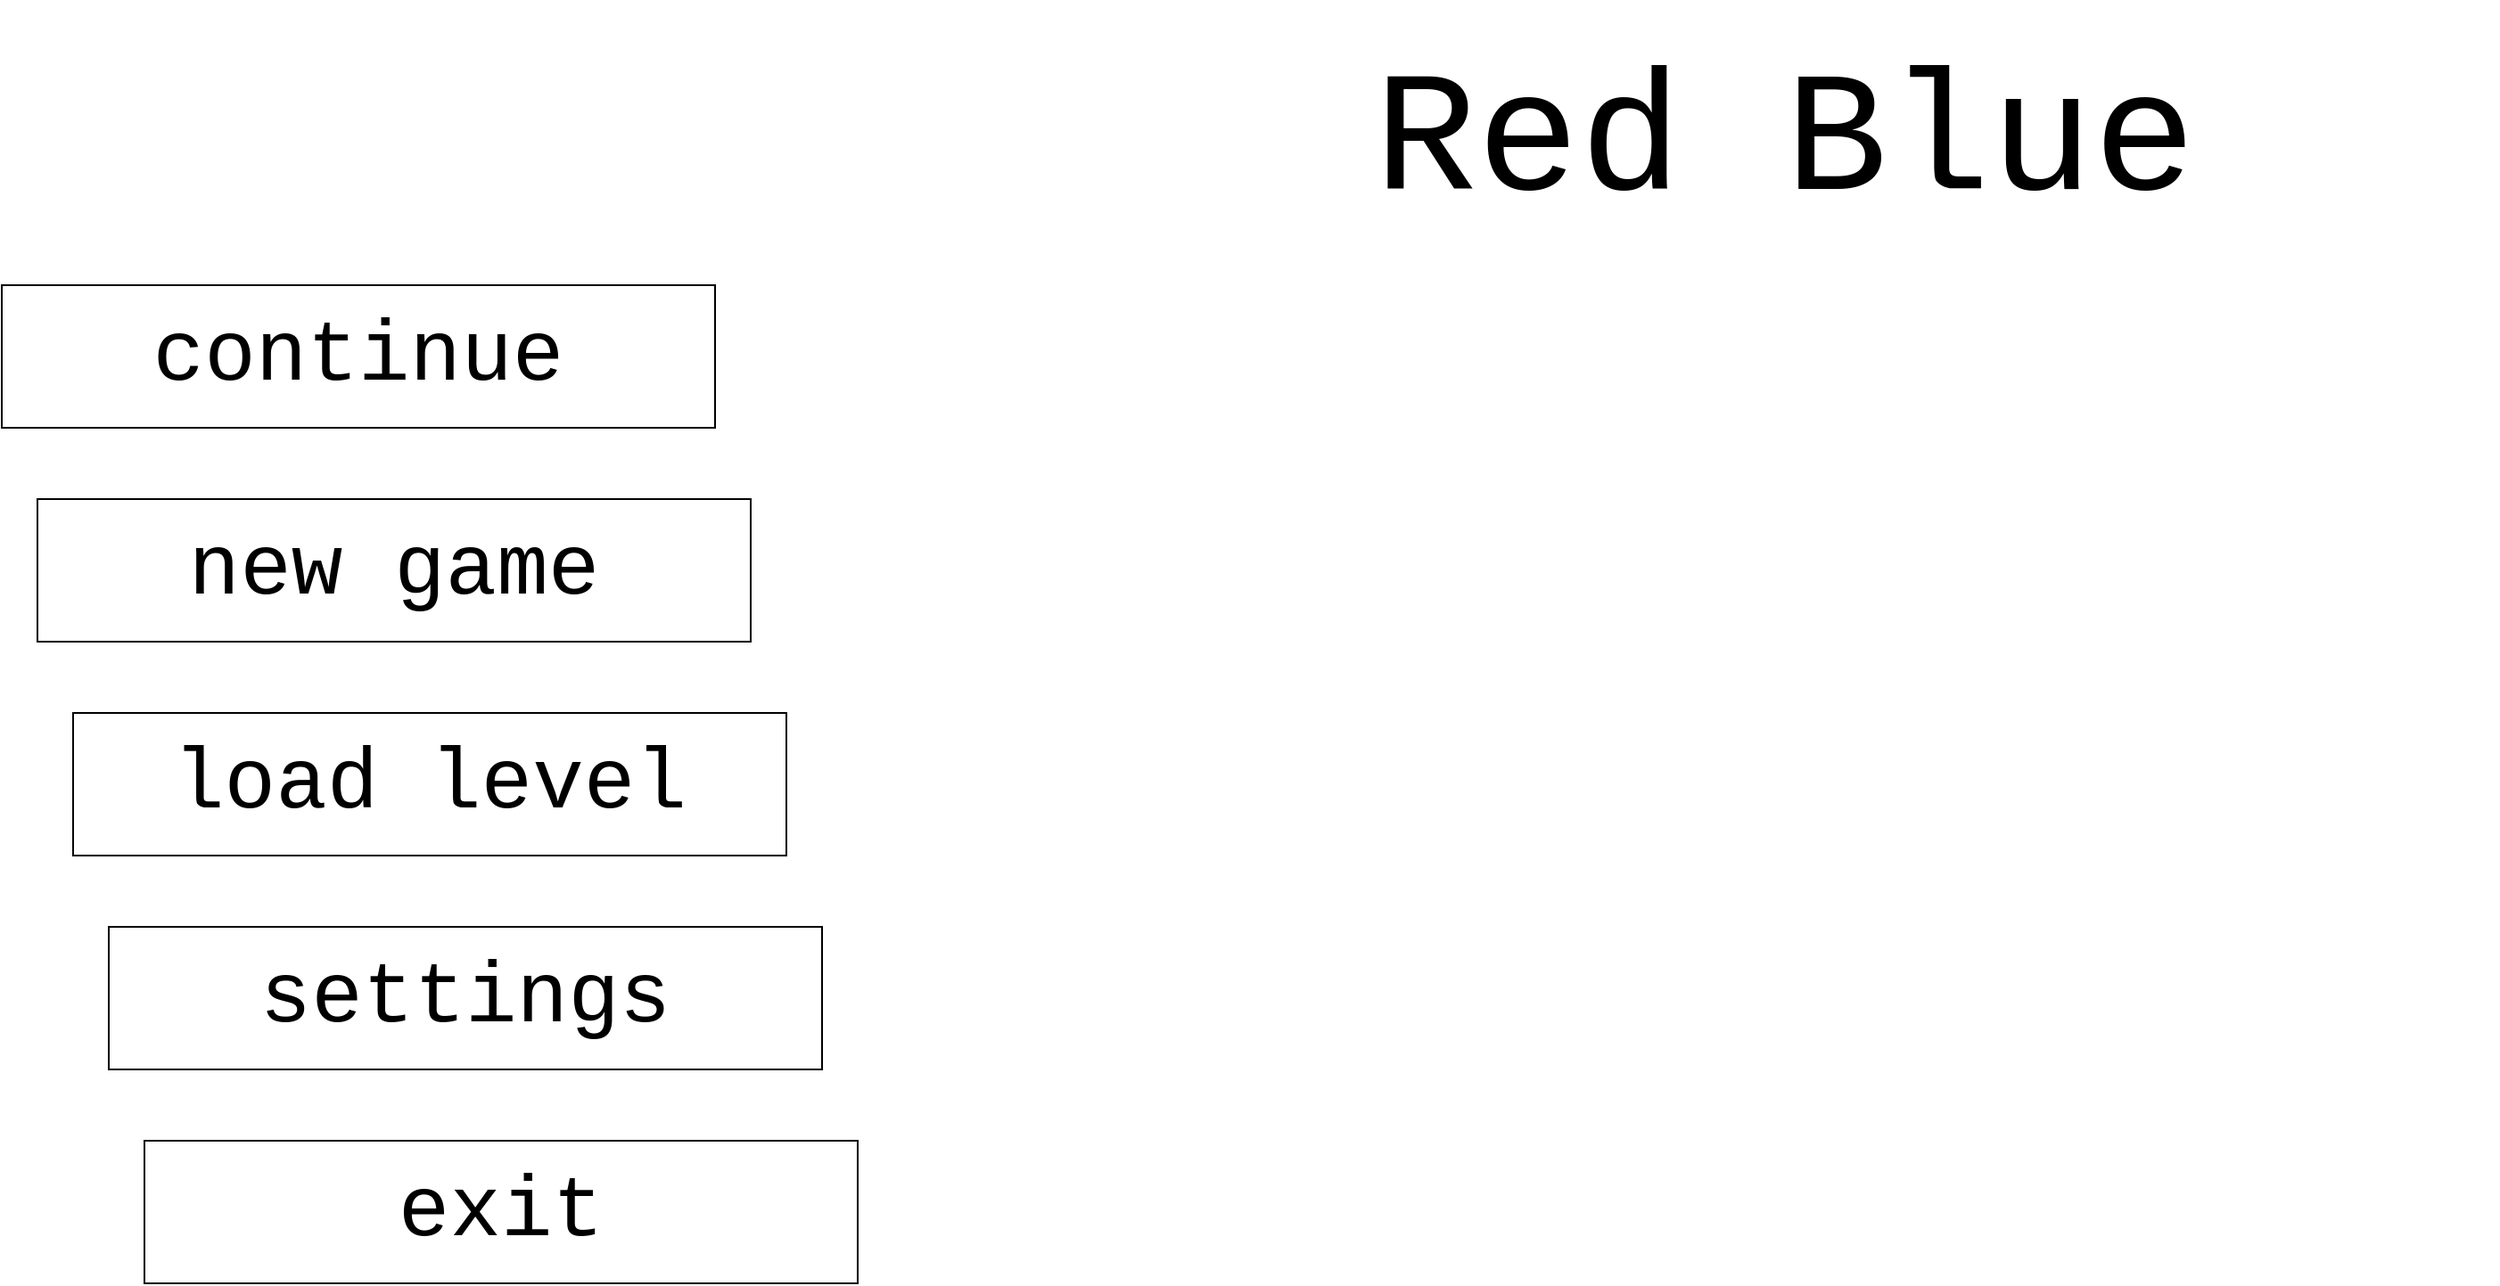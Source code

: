 <mxfile version="20.8.21" type="device" pages="4"><diagram name="home_menu" id="6_NZhwkXRFhrD4bKSJle"><mxGraphModel dx="1687" dy="936" grid="1" gridSize="10" guides="1" tooltips="1" connect="1" arrows="1" fold="1" page="1" pageScale="1" pageWidth="1600" pageHeight="900" math="0" shadow="0"><root><mxCell id="0"/><mxCell id="1" parent="0"/><mxCell id="FSHBFVDlEvX6wWm1Quct-1" value="Red Blue" style="text;html=1;strokeColor=none;fillColor=none;align=center;verticalAlign=middle;whiteSpace=wrap;rounded=0;fontSize=96;fontFamily=Courier New;" vertex="1" parent="1"><mxGeometry x="720" y="80" width="800" height="160" as="geometry"/></mxCell><mxCell id="FSHBFVDlEvX6wWm1Quct-2" value="continue" style="rounded=0;whiteSpace=wrap;html=1;fontSize=48;fontFamily=Courier New;" vertex="1" parent="1"><mxGeometry x="120" y="240" width="400" height="80" as="geometry"/></mxCell><mxCell id="FSHBFVDlEvX6wWm1Quct-4" value="new game" style="rounded=0;whiteSpace=wrap;html=1;fontSize=48;fontFamily=Courier New;" vertex="1" parent="1"><mxGeometry x="140" y="360" width="400" height="80" as="geometry"/></mxCell><mxCell id="FSHBFVDlEvX6wWm1Quct-5" value="load level" style="rounded=0;whiteSpace=wrap;html=1;fontSize=48;fontFamily=Courier New;" vertex="1" parent="1"><mxGeometry x="160" y="480" width="400" height="80" as="geometry"/></mxCell><mxCell id="FSHBFVDlEvX6wWm1Quct-6" value="settings" style="rounded=0;whiteSpace=wrap;html=1;fontSize=48;fontFamily=Courier New;" vertex="1" parent="1"><mxGeometry x="180" y="600" width="400" height="80" as="geometry"/></mxCell><mxCell id="FSHBFVDlEvX6wWm1Quct-7" value="exit" style="rounded=0;whiteSpace=wrap;html=1;fontSize=48;fontFamily=Courier New;" vertex="1" parent="1"><mxGeometry x="200" y="720" width="400" height="80" as="geometry"/></mxCell></root></mxGraphModel></diagram><diagram id="7rIkI6i138WCMDA2C8uD" name="level_select"><mxGraphModel dx="1687" dy="936" grid="1" gridSize="10" guides="1" tooltips="1" connect="1" arrows="1" fold="1" page="1" pageScale="1" pageWidth="1600" pageHeight="900" math="0" shadow="0"><root><mxCell id="0"/><mxCell id="1" parent="0"/><mxCell id="L_fDhWl9nZFJHppR9Khq-1" value="level select" style="text;html=1;strokeColor=none;fillColor=none;align=center;verticalAlign=middle;whiteSpace=wrap;rounded=0;fontSize=96;fontFamily=Courier New;" vertex="1" parent="1"><mxGeometry x="80" y="80" width="800" height="160" as="geometry"/></mxCell><mxCell id="L_fDhWl9nZFJHppR9Khq-2" value="level X" style="rounded=0;whiteSpace=wrap;html=1;fontSize=48;fontFamily=Courier New;" vertex="1" parent="1"><mxGeometry x="1080" y="240" width="400" height="80" as="geometry"/></mxCell><mxCell id="mgHkwadwkpQdwntkP3O0-1" value="" style="shape=flexArrow;endArrow=classic;startArrow=classic;html=1;rounded=0;fontFamily=Courier New;fontSize=96;" edge="1" parent="1"><mxGeometry width="100" height="100" relative="1" as="geometry"><mxPoint x="1540" y="720" as="sourcePoint"/><mxPoint x="1540" y="240" as="targetPoint"/></mxGeometry></mxCell><mxCell id="mgHkwadwkpQdwntkP3O0-2" value="level X" style="rounded=0;whiteSpace=wrap;html=1;fontSize=48;fontFamily=Courier New;" vertex="1" parent="1"><mxGeometry x="1080" y="340" width="400" height="80" as="geometry"/></mxCell><mxCell id="mgHkwadwkpQdwntkP3O0-3" value="level X" style="rounded=0;whiteSpace=wrap;html=1;fontSize=48;fontFamily=Courier New;" vertex="1" parent="1"><mxGeometry x="1080" y="440" width="400" height="80" as="geometry"/></mxCell><mxCell id="mgHkwadwkpQdwntkP3O0-4" value="level X" style="rounded=0;whiteSpace=wrap;html=1;fontSize=48;fontFamily=Courier New;" vertex="1" parent="1"><mxGeometry x="1080" y="540" width="400" height="80" as="geometry"/></mxCell><mxCell id="mgHkwadwkpQdwntkP3O0-5" value="level X" style="rounded=0;whiteSpace=wrap;html=1;fontSize=48;fontFamily=Courier New;" vertex="1" parent="1"><mxGeometry x="1080" y="640" width="400" height="80" as="geometry"/></mxCell><mxCell id="mgHkwadwkpQdwntkP3O0-6" value="" style="rounded=0;whiteSpace=wrap;html=1;fillStyle=auto;fontFamily=Courier New;fontSize=96;fillColor=#FFFFFF;gradientColor=none;gradientDirection=east;" vertex="1" parent="1"><mxGeometry x="120" y="320" width="840" height="400" as="geometry"/></mxCell><mxCell id="mgHkwadwkpQdwntkP3O0-7" value="level X" style="rounded=0;whiteSpace=wrap;html=1;fontSize=48;fontFamily=Courier New;" vertex="1" parent="1"><mxGeometry x="1080" y="140" width="400" height="80" as="geometry"/></mxCell><mxCell id="mgHkwadwkpQdwntkP3O0-8" value="level X" style="rounded=0;whiteSpace=wrap;html=1;fontSize=48;fontFamily=Courier New;" vertex="1" parent="1"><mxGeometry x="1080" y="740" width="400" height="80" as="geometry"/></mxCell><mxCell id="mgHkwadwkpQdwntkP3O0-9" value="level preview" style="text;html=1;strokeColor=none;fillColor=none;align=center;verticalAlign=middle;whiteSpace=wrap;rounded=0;fontSize=24;fontFamily=Courier New;" vertex="1" parent="1"><mxGeometry x="120" y="690" width="220" height="30" as="geometry"/></mxCell></root></mxGraphModel></diagram><diagram id="-4K-X8o7J569q-j3K0q3" name="settings"><mxGraphModel dx="1687" dy="936" grid="1" gridSize="10" guides="1" tooltips="1" connect="1" arrows="1" fold="1" page="1" pageScale="1" pageWidth="1600" pageHeight="900" math="0" shadow="0"><root><mxCell id="0"/><mxCell id="1" parent="0"/><mxCell id="stUXyk80_neWhs7ERufg-1" value="settings" style="text;html=1;strokeColor=none;fillColor=none;align=center;verticalAlign=middle;whiteSpace=wrap;rounded=0;fontSize=64;fontFamily=Courier New;" vertex="1" parent="1"><mxGeometry x="480" y="80" width="720" height="120" as="geometry"/></mxCell><mxCell id="QXCJ8eOwuUOJVrBwy9Kw-2" value="open device manager" style="rounded=0;whiteSpace=wrap;html=1;fontSize=48;fontFamily=Courier New;" vertex="1" parent="1"><mxGeometry x="480" y="420" width="720" height="80" as="geometry"/></mxCell><mxCell id="QXCJ8eOwuUOJVrBwy9Kw-6" value="back" style="rounded=0;whiteSpace=wrap;html=1;fontSize=48;fontFamily=Courier New;" vertex="1" parent="1"><mxGeometry x="480" y="720" width="600" height="80" as="geometry"/></mxCell><mxCell id="QXCJ8eOwuUOJVrBwy9Kw-7" value="restart level" style="rounded=0;whiteSpace=wrap;html=1;fontSize=48;fontFamily=Courier New;" vertex="1" parent="1"><mxGeometry x="480" y="220" width="720" height="80" as="geometry"/></mxCell><mxCell id="QXCJ8eOwuUOJVrBwy9Kw-8" value="key bindings" style="rounded=0;whiteSpace=wrap;html=1;fontSize=48;fontFamily=Courier New;" vertex="1" parent="1"><mxGeometry x="480" y="520" width="720" height="80" as="geometry"/></mxCell><mxCell id="QXCJ8eOwuUOJVrBwy9Kw-9" value="quit" style="rounded=0;whiteSpace=wrap;html=1;fontSize=48;fontFamily=Courier New;" vertex="1" parent="1"><mxGeometry x="480" y="620" width="720" height="80" as="geometry"/></mxCell><mxCell id="QXCJ8eOwuUOJVrBwy9Kw-10" value="toggle 1 player mode" style="rounded=0;whiteSpace=wrap;html=1;fontSize=48;fontFamily=Courier New;" vertex="1" parent="1"><mxGeometry x="480" y="320" width="720" height="80" as="geometry"/></mxCell></root></mxGraphModel></diagram><diagram id="oA2SxiYZzdR951Xbn8xI" name="game_window"><mxGraphModel dx="1687" dy="936" grid="1" gridSize="10" guides="1" tooltips="1" connect="1" arrows="1" fold="1" page="1" pageScale="1" pageWidth="1600" pageHeight="900" math="0" shadow="0"><root><mxCell id="0"/><mxCell id="1" parent="0"/><mxCell id="RJA0zlapKC6IYkY41zhU-236" value="" style="rounded=0;whiteSpace=wrap;html=1;fillStyle=auto;fontFamily=Courier New;fontSize=48;fillColor=default;gradientColor=#0011FF;gradientDirection=east;strokeColor=none;" vertex="1" parent="1"><mxGeometry x="960" y="800" width="560" height="80" as="geometry"/></mxCell><mxCell id="RJA0zlapKC6IYkY41zhU-235" value="" style="rounded=0;whiteSpace=wrap;html=1;fillStyle=auto;fontFamily=Courier New;fontSize=48;fillColor=#FFFFFF;gradientColor=#FF0505;gradientDirection=west;strokeColor=none;" vertex="1" parent="1"><mxGeometry x="80" y="800" width="560" height="80" as="geometry"/></mxCell><mxCell id="RJA0zlapKC6IYkY41zhU-1" value="" style="rounded=0;whiteSpace=wrap;html=1;fontFamily=Courier New;fontSize=48;fillStyle=auto;fillColor=#999999;" vertex="1" parent="1"><mxGeometry x="720" y="400" width="80" height="80" as="geometry"/></mxCell><mxCell id="RJA0zlapKC6IYkY41zhU-4" value="" style="rounded=0;whiteSpace=wrap;html=1;fontFamily=Courier New;fontSize=48;fillStyle=auto;fillColor=#999999;" vertex="1" parent="1"><mxGeometry x="640" y="400" width="80" height="80" as="geometry"/></mxCell><mxCell id="RJA0zlapKC6IYkY41zhU-9" value="" style="rounded=0;whiteSpace=wrap;html=1;fontFamily=Courier New;fontSize=48;fillStyle=auto;fillColor=#999999;" vertex="1" parent="1"><mxGeometry x="240" y="400" width="80" height="80" as="geometry"/></mxCell><mxCell id="RJA0zlapKC6IYkY41zhU-11" value="" style="rounded=0;whiteSpace=wrap;html=1;fontFamily=Courier New;fontSize=48;fillStyle=auto;fillColor=#999999;" vertex="1" parent="1"><mxGeometry x="400" y="400" width="80" height="80" as="geometry"/></mxCell><mxCell id="RJA0zlapKC6IYkY41zhU-12" value="" style="rounded=0;whiteSpace=wrap;html=1;fontFamily=Courier New;fontSize=48;fillStyle=auto;fillColor=#999999;" vertex="1" parent="1"><mxGeometry x="320" y="400" width="80" height="80" as="geometry"/></mxCell><mxCell id="RJA0zlapKC6IYkY41zhU-13" value="" style="rounded=0;whiteSpace=wrap;html=1;fontFamily=Courier New;fontSize=48;fillStyle=auto;fillColor=#999999;" vertex="1" parent="1"><mxGeometry x="560" y="400" width="80" height="80" as="geometry"/></mxCell><mxCell id="RJA0zlapKC6IYkY41zhU-14" value="" style="rounded=0;whiteSpace=wrap;html=1;fontFamily=Courier New;fontSize=48;fillStyle=auto;fillColor=#999999;" vertex="1" parent="1"><mxGeometry x="480" y="400" width="80" height="80" as="geometry"/></mxCell><mxCell id="RJA0zlapKC6IYkY41zhU-95" value="" style="rounded=0;whiteSpace=wrap;html=1;fontFamily=Courier New;fontSize=48;fillStyle=auto;fillColor=#999999;" vertex="1" parent="1"><mxGeometry x="1200" y="400" width="80" height="80" as="geometry"/></mxCell><mxCell id="RJA0zlapKC6IYkY41zhU-96" value="" style="rounded=0;whiteSpace=wrap;html=1;fontFamily=Courier New;fontSize=48;fillStyle=auto;fillColor=#999999;" vertex="1" parent="1"><mxGeometry x="800" y="400" width="80" height="80" as="geometry"/></mxCell><mxCell id="RJA0zlapKC6IYkY41zhU-97" value="" style="rounded=0;whiteSpace=wrap;html=1;fontFamily=Courier New;fontSize=48;fillStyle=auto;fillColor=#999999;" vertex="1" parent="1"><mxGeometry x="960" y="400" width="80" height="80" as="geometry"/></mxCell><mxCell id="RJA0zlapKC6IYkY41zhU-98" value="" style="rounded=0;whiteSpace=wrap;html=1;fontFamily=Courier New;fontSize=48;fillStyle=auto;fillColor=#FFFFFF;" vertex="1" parent="1"><mxGeometry x="880" y="400" width="80" height="80" as="geometry"/></mxCell><mxCell id="RJA0zlapKC6IYkY41zhU-99" value="" style="rounded=0;whiteSpace=wrap;html=1;fontFamily=Courier New;fontSize=48;fillStyle=auto;fillColor=#999999;" vertex="1" parent="1"><mxGeometry x="1120" y="400" width="80" height="80" as="geometry"/></mxCell><mxCell id="RJA0zlapKC6IYkY41zhU-100" value="" style="rounded=0;whiteSpace=wrap;html=1;fontFamily=Courier New;fontSize=48;fillStyle=auto;fillColor=#999999;" vertex="1" parent="1"><mxGeometry x="1040" y="400" width="80" height="80" as="geometry"/></mxCell><mxCell id="RJA0zlapKC6IYkY41zhU-101" value="" style="rounded=0;whiteSpace=wrap;html=1;fontFamily=Courier New;fontSize=48;fillStyle=auto;fillColor=#FFFFFF;" vertex="1" parent="1"><mxGeometry x="720" y="320" width="80" height="80" as="geometry"/></mxCell><mxCell id="RJA0zlapKC6IYkY41zhU-102" value="" style="rounded=0;whiteSpace=wrap;html=1;fontFamily=Courier New;fontSize=48;fillStyle=auto;fillColor=#FFFFFF;" vertex="1" parent="1"><mxGeometry x="640" y="320" width="80" height="80" as="geometry"/></mxCell><mxCell id="RJA0zlapKC6IYkY41zhU-103" value="" style="rounded=0;whiteSpace=wrap;html=1;fontFamily=Courier New;fontSize=48;fillStyle=auto;fillColor=#999999;" vertex="1" parent="1"><mxGeometry x="240" y="320" width="80" height="80" as="geometry"/></mxCell><mxCell id="RJA0zlapKC6IYkY41zhU-104" value="" style="rounded=0;whiteSpace=wrap;html=1;fontFamily=Courier New;fontSize=48;fillStyle=auto;fillColor=#FFFFFF;" vertex="1" parent="1"><mxGeometry x="400" y="320" width="80" height="80" as="geometry"/></mxCell><mxCell id="RJA0zlapKC6IYkY41zhU-105" value="" style="rounded=0;whiteSpace=wrap;html=1;fontFamily=Courier New;fontSize=48;fillStyle=auto;fillColor=#FF0505;" vertex="1" parent="1"><mxGeometry x="320" y="320" width="80" height="80" as="geometry"/></mxCell><mxCell id="RJA0zlapKC6IYkY41zhU-106" value="" style="rounded=0;whiteSpace=wrap;html=1;fontFamily=Courier New;fontSize=48;fillStyle=auto;fillColor=#FFFFFF;" vertex="1" parent="1"><mxGeometry x="560" y="320" width="80" height="80" as="geometry"/></mxCell><mxCell id="RJA0zlapKC6IYkY41zhU-107" value="" style="rounded=0;whiteSpace=wrap;html=1;fontFamily=Courier New;fontSize=48;fillStyle=auto;fillColor=#FFFFFF;" vertex="1" parent="1"><mxGeometry x="480" y="320" width="80" height="80" as="geometry"/></mxCell><mxCell id="RJA0zlapKC6IYkY41zhU-108" value="" style="rounded=0;whiteSpace=wrap;html=1;fontFamily=Courier New;fontSize=48;fillStyle=auto;fillColor=#999999;" vertex="1" parent="1"><mxGeometry x="1200" y="320" width="80" height="80" as="geometry"/></mxCell><mxCell id="RJA0zlapKC6IYkY41zhU-109" value="" style="rounded=0;whiteSpace=wrap;html=1;fontFamily=Courier New;fontSize=48;fillStyle=auto;fillColor=#FFFFFF;" vertex="1" parent="1"><mxGeometry x="800" y="320" width="80" height="80" as="geometry"/></mxCell><mxCell id="RJA0zlapKC6IYkY41zhU-110" value="" style="rounded=0;whiteSpace=wrap;html=1;fontFamily=Courier New;fontSize=48;fillStyle=auto;fillColor=#FFFFFF;" vertex="1" parent="1"><mxGeometry x="960" y="320" width="80" height="80" as="geometry"/></mxCell><mxCell id="RJA0zlapKC6IYkY41zhU-111" value="" style="rounded=0;whiteSpace=wrap;html=1;fontFamily=Courier New;fontSize=48;fillStyle=auto;fillColor=#B58B65;" vertex="1" parent="1"><mxGeometry x="880" y="320" width="80" height="80" as="geometry"/></mxCell><mxCell id="RJA0zlapKC6IYkY41zhU-112" value="" style="rounded=0;whiteSpace=wrap;html=1;fontFamily=Courier New;fontSize=48;fillStyle=auto;fillColor=#999999;" vertex="1" parent="1"><mxGeometry x="1120" y="320" width="80" height="80" as="geometry"/></mxCell><mxCell id="RJA0zlapKC6IYkY41zhU-113" value="" style="rounded=0;whiteSpace=wrap;html=1;fontFamily=Courier New;fontSize=48;fillStyle=auto;fillColor=#999999;" vertex="1" parent="1"><mxGeometry x="1040" y="320" width="80" height="80" as="geometry"/></mxCell><mxCell id="RJA0zlapKC6IYkY41zhU-114" value="" style="rounded=0;whiteSpace=wrap;html=1;fontFamily=Courier New;fontSize=48;fillStyle=auto;fillColor=#999999;" vertex="1" parent="1"><mxGeometry x="720" y="240" width="80" height="80" as="geometry"/></mxCell><mxCell id="RJA0zlapKC6IYkY41zhU-115" value="" style="rounded=0;whiteSpace=wrap;html=1;fontFamily=Courier New;fontSize=48;fillStyle=auto;fillColor=#999999;" vertex="1" parent="1"><mxGeometry x="640" y="240" width="80" height="80" as="geometry"/></mxCell><mxCell id="RJA0zlapKC6IYkY41zhU-116" value="" style="rounded=0;whiteSpace=wrap;html=1;fontFamily=Courier New;fontSize=48;fillStyle=auto;fillColor=#999999;" vertex="1" parent="1"><mxGeometry x="240" y="240" width="80" height="80" as="geometry"/></mxCell><mxCell id="RJA0zlapKC6IYkY41zhU-117" value="" style="rounded=0;whiteSpace=wrap;html=1;fontFamily=Courier New;fontSize=48;fillStyle=auto;fillColor=#999999;" vertex="1" parent="1"><mxGeometry x="400" y="240" width="80" height="80" as="geometry"/></mxCell><mxCell id="RJA0zlapKC6IYkY41zhU-118" value="" style="rounded=0;whiteSpace=wrap;html=1;fontFamily=Courier New;fontSize=48;fillStyle=auto;fillColor=#999999;" vertex="1" parent="1"><mxGeometry x="320" y="240" width="80" height="80" as="geometry"/></mxCell><mxCell id="RJA0zlapKC6IYkY41zhU-119" value="" style="rounded=0;whiteSpace=wrap;html=1;fontFamily=Courier New;fontSize=48;fillStyle=auto;fillColor=#999999;" vertex="1" parent="1"><mxGeometry x="560" y="240" width="80" height="80" as="geometry"/></mxCell><mxCell id="RJA0zlapKC6IYkY41zhU-120" value="" style="rounded=0;whiteSpace=wrap;html=1;fontFamily=Courier New;fontSize=48;fillStyle=auto;fillColor=#999999;" vertex="1" parent="1"><mxGeometry x="480" y="240" width="80" height="80" as="geometry"/></mxCell><mxCell id="RJA0zlapKC6IYkY41zhU-121" value="" style="rounded=0;whiteSpace=wrap;html=1;fontFamily=Courier New;fontSize=48;fillStyle=auto;fillColor=#999999;" vertex="1" parent="1"><mxGeometry x="1200" y="240" width="80" height="80" as="geometry"/></mxCell><mxCell id="RJA0zlapKC6IYkY41zhU-122" value="" style="rounded=0;whiteSpace=wrap;html=1;fontFamily=Courier New;fontSize=48;fillStyle=auto;fillColor=#999999;" vertex="1" parent="1"><mxGeometry x="800" y="240" width="80" height="80" as="geometry"/></mxCell><mxCell id="RJA0zlapKC6IYkY41zhU-123" value="" style="rounded=0;whiteSpace=wrap;html=1;fontFamily=Courier New;fontSize=48;fillStyle=auto;fillColor=#999999;" vertex="1" parent="1"><mxGeometry x="960" y="240" width="80" height="80" as="geometry"/></mxCell><mxCell id="RJA0zlapKC6IYkY41zhU-124" value="" style="rounded=0;whiteSpace=wrap;html=1;fontFamily=Courier New;fontSize=48;fillStyle=auto;fillColor=#999999;" vertex="1" parent="1"><mxGeometry x="880" y="240" width="80" height="80" as="geometry"/></mxCell><mxCell id="RJA0zlapKC6IYkY41zhU-125" value="" style="rounded=0;whiteSpace=wrap;html=1;fontFamily=Courier New;fontSize=48;fillStyle=auto;fillColor=#999999;" vertex="1" parent="1"><mxGeometry x="1120" y="240" width="80" height="80" as="geometry"/></mxCell><mxCell id="RJA0zlapKC6IYkY41zhU-126" value="" style="rounded=0;whiteSpace=wrap;html=1;fontFamily=Courier New;fontSize=48;fillStyle=auto;fillColor=#999999;" vertex="1" parent="1"><mxGeometry x="1040" y="240" width="80" height="80" as="geometry"/></mxCell><mxCell id="RJA0zlapKC6IYkY41zhU-127" value="" style="rounded=0;whiteSpace=wrap;html=1;fontFamily=Courier New;fontSize=48;fillStyle=auto;fillColor=#999999;" vertex="1" parent="1"><mxGeometry x="720" y="160" width="80" height="80" as="geometry"/></mxCell><mxCell id="RJA0zlapKC6IYkY41zhU-128" value="" style="rounded=0;whiteSpace=wrap;html=1;fontFamily=Courier New;fontSize=48;fillStyle=auto;fillColor=#999999;" vertex="1" parent="1"><mxGeometry x="640" y="160" width="80" height="80" as="geometry"/></mxCell><mxCell id="RJA0zlapKC6IYkY41zhU-129" value="" style="rounded=0;whiteSpace=wrap;html=1;fontFamily=Courier New;fontSize=48;fillStyle=auto;fillColor=#999999;" vertex="1" parent="1"><mxGeometry x="240" y="160" width="80" height="80" as="geometry"/></mxCell><mxCell id="RJA0zlapKC6IYkY41zhU-130" value="" style="rounded=0;whiteSpace=wrap;html=1;fontFamily=Courier New;fontSize=48;fillStyle=auto;fillColor=#999999;" vertex="1" parent="1"><mxGeometry x="400" y="160" width="80" height="80" as="geometry"/></mxCell><mxCell id="RJA0zlapKC6IYkY41zhU-131" value="" style="rounded=0;whiteSpace=wrap;html=1;fontFamily=Courier New;fontSize=48;fillStyle=auto;fillColor=#999999;" vertex="1" parent="1"><mxGeometry x="320" y="160" width="80" height="80" as="geometry"/></mxCell><mxCell id="RJA0zlapKC6IYkY41zhU-132" value="" style="rounded=0;whiteSpace=wrap;html=1;fontFamily=Courier New;fontSize=48;fillStyle=auto;fillColor=#999999;" vertex="1" parent="1"><mxGeometry x="560" y="160" width="80" height="80" as="geometry"/></mxCell><mxCell id="RJA0zlapKC6IYkY41zhU-133" value="" style="rounded=0;whiteSpace=wrap;html=1;fontFamily=Courier New;fontSize=48;fillStyle=auto;fillColor=#999999;" vertex="1" parent="1"><mxGeometry x="480" y="160" width="80" height="80" as="geometry"/></mxCell><mxCell id="RJA0zlapKC6IYkY41zhU-134" value="" style="rounded=0;whiteSpace=wrap;html=1;fontFamily=Courier New;fontSize=48;fillStyle=auto;fillColor=#999999;" vertex="1" parent="1"><mxGeometry x="1200" y="160" width="80" height="80" as="geometry"/></mxCell><mxCell id="RJA0zlapKC6IYkY41zhU-135" value="" style="rounded=0;whiteSpace=wrap;html=1;fontFamily=Courier New;fontSize=48;fillStyle=auto;fillColor=#999999;" vertex="1" parent="1"><mxGeometry x="800" y="160" width="80" height="80" as="geometry"/></mxCell><mxCell id="RJA0zlapKC6IYkY41zhU-136" value="" style="rounded=0;whiteSpace=wrap;html=1;fontFamily=Courier New;fontSize=48;fillStyle=auto;fillColor=#999999;" vertex="1" parent="1"><mxGeometry x="960" y="160" width="80" height="80" as="geometry"/></mxCell><mxCell id="RJA0zlapKC6IYkY41zhU-137" value="" style="rounded=0;whiteSpace=wrap;html=1;fontFamily=Courier New;fontSize=48;fillStyle=auto;fillColor=#999999;" vertex="1" parent="1"><mxGeometry x="880" y="160" width="80" height="80" as="geometry"/></mxCell><mxCell id="RJA0zlapKC6IYkY41zhU-138" value="" style="rounded=0;whiteSpace=wrap;html=1;fontFamily=Courier New;fontSize=48;fillStyle=auto;fillColor=#999999;" vertex="1" parent="1"><mxGeometry x="1120" y="160" width="80" height="80" as="geometry"/></mxCell><mxCell id="RJA0zlapKC6IYkY41zhU-139" value="" style="rounded=0;whiteSpace=wrap;html=1;fontFamily=Courier New;fontSize=48;fillStyle=auto;fillColor=#999999;" vertex="1" parent="1"><mxGeometry x="1040" y="160" width="80" height="80" as="geometry"/></mxCell><mxCell id="RJA0zlapKC6IYkY41zhU-140" value="" style="rounded=0;whiteSpace=wrap;html=1;fontFamily=Courier New;fontSize=48;fillStyle=auto;fillColor=#FFFFFF;" vertex="1" parent="1"><mxGeometry x="720" y="640" width="80" height="80" as="geometry"/></mxCell><mxCell id="RJA0zlapKC6IYkY41zhU-141" value="" style="rounded=0;whiteSpace=wrap;html=1;fontFamily=Courier New;fontSize=48;fillStyle=auto;fillColor=#FFFFFF;" vertex="1" parent="1"><mxGeometry x="640" y="640" width="80" height="80" as="geometry"/></mxCell><mxCell id="RJA0zlapKC6IYkY41zhU-142" value="" style="rounded=0;whiteSpace=wrap;html=1;fontFamily=Courier New;fontSize=48;fillStyle=auto;fillColor=#999999;" vertex="1" parent="1"><mxGeometry x="240" y="640" width="80" height="80" as="geometry"/></mxCell><mxCell id="RJA0zlapKC6IYkY41zhU-143" value="" style="rounded=0;whiteSpace=wrap;html=1;fontFamily=Courier New;fontSize=48;fillStyle=auto;fillColor=#999999;" vertex="1" parent="1"><mxGeometry x="400" y="640" width="80" height="80" as="geometry"/></mxCell><mxCell id="RJA0zlapKC6IYkY41zhU-144" value="" style="rounded=0;whiteSpace=wrap;html=1;fontFamily=Courier New;fontSize=48;fillStyle=auto;fillColor=#999999;" vertex="1" parent="1"><mxGeometry x="320" y="640" width="80" height="80" as="geometry"/></mxCell><mxCell id="RJA0zlapKC6IYkY41zhU-145" value="" style="rounded=0;whiteSpace=wrap;html=1;fontFamily=Courier New;fontSize=48;fillStyle=auto;fillColor=#999999;" vertex="1" parent="1"><mxGeometry x="560" y="640" width="80" height="80" as="geometry"/></mxCell><mxCell id="RJA0zlapKC6IYkY41zhU-146" value="" style="rounded=0;whiteSpace=wrap;html=1;fontFamily=Courier New;fontSize=48;fillStyle=auto;fillColor=#999999;" vertex="1" parent="1"><mxGeometry x="480" y="640" width="80" height="80" as="geometry"/></mxCell><mxCell id="RJA0zlapKC6IYkY41zhU-147" value="" style="rounded=0;whiteSpace=wrap;html=1;fontFamily=Courier New;fontSize=48;fillStyle=auto;fillColor=#999999;" vertex="1" parent="1"><mxGeometry x="1200" y="640" width="80" height="80" as="geometry"/></mxCell><mxCell id="RJA0zlapKC6IYkY41zhU-148" value="" style="rounded=0;whiteSpace=wrap;html=1;fontFamily=Courier New;fontSize=48;fillStyle=auto;fillColor=#FFFFFF;" vertex="1" parent="1"><mxGeometry x="800" y="640" width="80" height="80" as="geometry"/></mxCell><mxCell id="RJA0zlapKC6IYkY41zhU-149" value="" style="rounded=0;whiteSpace=wrap;html=1;fontFamily=Courier New;fontSize=48;fillStyle=auto;fillColor=#999999;" vertex="1" parent="1"><mxGeometry x="960" y="640" width="80" height="80" as="geometry"/></mxCell><mxCell id="RJA0zlapKC6IYkY41zhU-150" value="" style="rounded=0;whiteSpace=wrap;html=1;fontFamily=Courier New;fontSize=48;fillStyle=auto;fillColor=#999999;" vertex="1" parent="1"><mxGeometry x="880" y="640" width="80" height="80" as="geometry"/></mxCell><mxCell id="RJA0zlapKC6IYkY41zhU-151" value="" style="rounded=0;whiteSpace=wrap;html=1;fontFamily=Courier New;fontSize=48;fillStyle=auto;fillColor=#999999;" vertex="1" parent="1"><mxGeometry x="1120" y="640" width="80" height="80" as="geometry"/></mxCell><mxCell id="RJA0zlapKC6IYkY41zhU-152" value="" style="rounded=0;whiteSpace=wrap;html=1;fontFamily=Courier New;fontSize=48;fillStyle=auto;fillColor=#999999;" vertex="1" parent="1"><mxGeometry x="1040" y="640" width="80" height="80" as="geometry"/></mxCell><mxCell id="RJA0zlapKC6IYkY41zhU-153" value="" style="rounded=0;whiteSpace=wrap;html=1;fontFamily=Courier New;fontSize=48;fillStyle=auto;fillColor=#FFFFFF;" vertex="1" parent="1"><mxGeometry x="720" y="560" width="80" height="80" as="geometry"/></mxCell><mxCell id="RJA0zlapKC6IYkY41zhU-154" value="" style="rounded=0;whiteSpace=wrap;html=1;fontFamily=Courier New;fontSize=48;fillStyle=auto;fillColor=#FFFFFF;" vertex="1" parent="1"><mxGeometry x="640" y="560" width="80" height="80" as="geometry"/></mxCell><mxCell id="RJA0zlapKC6IYkY41zhU-155" value="" style="rounded=0;whiteSpace=wrap;html=1;fontFamily=Courier New;fontSize=48;fillStyle=auto;fillColor=#999999;" vertex="1" parent="1"><mxGeometry x="240" y="560" width="80" height="80" as="geometry"/></mxCell><mxCell id="RJA0zlapKC6IYkY41zhU-156" value="" style="rounded=0;whiteSpace=wrap;html=1;fontFamily=Courier New;fontSize=48;fillStyle=auto;fillColor=#FFFFFF;" vertex="1" parent="1"><mxGeometry x="400" y="560" width="80" height="80" as="geometry"/></mxCell><mxCell id="RJA0zlapKC6IYkY41zhU-157" value="" style="rounded=0;whiteSpace=wrap;html=1;fontFamily=Courier New;fontSize=48;fillStyle=auto;fillColor=#0011FF;" vertex="1" parent="1"><mxGeometry x="320" y="560" width="80" height="80" as="geometry"/></mxCell><mxCell id="RJA0zlapKC6IYkY41zhU-158" value="" style="rounded=0;whiteSpace=wrap;html=1;fontFamily=Courier New;fontSize=48;fillStyle=auto;fillColor=#FFFFFF;" vertex="1" parent="1"><mxGeometry x="560" y="560" width="80" height="80" as="geometry"/></mxCell><mxCell id="RJA0zlapKC6IYkY41zhU-159" value="" style="rounded=0;whiteSpace=wrap;html=1;fontFamily=Courier New;fontSize=48;fillStyle=auto;fillColor=#FFFFFF;" vertex="1" parent="1"><mxGeometry x="480" y="560" width="80" height="80" as="geometry"/></mxCell><mxCell id="RJA0zlapKC6IYkY41zhU-160" value="" style="rounded=0;whiteSpace=wrap;html=1;fontFamily=Courier New;fontSize=48;fillStyle=auto;fillColor=#999999;" vertex="1" parent="1"><mxGeometry x="1200" y="560" width="80" height="80" as="geometry"/></mxCell><mxCell id="RJA0zlapKC6IYkY41zhU-161" value="" style="rounded=0;whiteSpace=wrap;html=1;fontFamily=Courier New;fontSize=48;fillStyle=auto;fillColor=#FFFFFF;" vertex="1" parent="1"><mxGeometry x="800" y="560" width="80" height="80" as="geometry"/></mxCell><mxCell id="RJA0zlapKC6IYkY41zhU-162" value="" style="rounded=0;whiteSpace=wrap;html=1;fontFamily=Courier New;fontSize=48;fillStyle=auto;fillColor=#999999;" vertex="1" parent="1"><mxGeometry x="960" y="560" width="80" height="80" as="geometry"/></mxCell><mxCell id="RJA0zlapKC6IYkY41zhU-163" value="" style="rounded=0;whiteSpace=wrap;html=1;fontFamily=Courier New;fontSize=48;fillStyle=auto;fillColor=#B58B65;" vertex="1" parent="1"><mxGeometry x="880" y="560" width="80" height="80" as="geometry"/></mxCell><mxCell id="RJA0zlapKC6IYkY41zhU-164" value="" style="rounded=0;whiteSpace=wrap;html=1;fontFamily=Courier New;fontSize=48;fillStyle=auto;fillColor=#999999;" vertex="1" parent="1"><mxGeometry x="1120" y="560" width="80" height="80" as="geometry"/></mxCell><mxCell id="RJA0zlapKC6IYkY41zhU-165" value="" style="rounded=0;whiteSpace=wrap;html=1;fontFamily=Courier New;fontSize=48;fillStyle=auto;fillColor=#999999;" vertex="1" parent="1"><mxGeometry x="1040" y="560" width="80" height="80" as="geometry"/></mxCell><mxCell id="RJA0zlapKC6IYkY41zhU-166" value="" style="rounded=0;whiteSpace=wrap;html=1;fontFamily=Courier New;fontSize=48;fillStyle=auto;fillColor=#999999;" vertex="1" parent="1"><mxGeometry x="720" y="480" width="80" height="80" as="geometry"/></mxCell><mxCell id="RJA0zlapKC6IYkY41zhU-167" value="" style="rounded=0;whiteSpace=wrap;html=1;fontFamily=Courier New;fontSize=48;fillStyle=auto;fillColor=#999999;" vertex="1" parent="1"><mxGeometry x="640" y="480" width="80" height="80" as="geometry"/></mxCell><mxCell id="RJA0zlapKC6IYkY41zhU-168" value="" style="rounded=0;whiteSpace=wrap;html=1;fontFamily=Courier New;fontSize=48;fillStyle=auto;fillColor=#999999;" vertex="1" parent="1"><mxGeometry x="240" y="480" width="80" height="80" as="geometry"/></mxCell><mxCell id="RJA0zlapKC6IYkY41zhU-169" value="" style="rounded=0;whiteSpace=wrap;html=1;fontFamily=Courier New;fontSize=48;fillStyle=auto;fillColor=#999999;" vertex="1" parent="1"><mxGeometry x="400" y="480" width="80" height="80" as="geometry"/></mxCell><mxCell id="RJA0zlapKC6IYkY41zhU-170" value="" style="rounded=0;whiteSpace=wrap;html=1;fontFamily=Courier New;fontSize=48;fillStyle=auto;fillColor=#999999;" vertex="1" parent="1"><mxGeometry x="320" y="480" width="80" height="80" as="geometry"/></mxCell><mxCell id="RJA0zlapKC6IYkY41zhU-171" value="" style="rounded=0;whiteSpace=wrap;html=1;fontFamily=Courier New;fontSize=48;fillStyle=auto;fillColor=#999999;" vertex="1" parent="1"><mxGeometry x="560" y="480" width="80" height="80" as="geometry"/></mxCell><mxCell id="RJA0zlapKC6IYkY41zhU-172" value="" style="rounded=0;whiteSpace=wrap;html=1;fontFamily=Courier New;fontSize=48;fillStyle=auto;fillColor=#999999;" vertex="1" parent="1"><mxGeometry x="480" y="480" width="80" height="80" as="geometry"/></mxCell><mxCell id="RJA0zlapKC6IYkY41zhU-173" value="" style="rounded=0;whiteSpace=wrap;html=1;fontFamily=Courier New;fontSize=48;fillStyle=auto;fillColor=#999999;" vertex="1" parent="1"><mxGeometry x="1200" y="480" width="80" height="80" as="geometry"/></mxCell><mxCell id="RJA0zlapKC6IYkY41zhU-174" value="" style="rounded=0;whiteSpace=wrap;html=1;fontFamily=Courier New;fontSize=48;fillStyle=auto;fillColor=#999999;" vertex="1" parent="1"><mxGeometry x="800" y="480" width="80" height="80" as="geometry"/></mxCell><mxCell id="RJA0zlapKC6IYkY41zhU-175" value="" style="rounded=0;whiteSpace=wrap;html=1;fontFamily=Courier New;fontSize=48;fillStyle=auto;fillColor=#FFFFFF;" vertex="1" parent="1"><mxGeometry x="960" y="480" width="80" height="80" as="geometry"/></mxCell><mxCell id="RJA0zlapKC6IYkY41zhU-176" value="" style="rounded=0;whiteSpace=wrap;html=1;fontFamily=Courier New;fontSize=48;fillStyle=auto;fillColor=#FFFFFF;" vertex="1" parent="1"><mxGeometry x="880" y="480" width="80" height="80" as="geometry"/></mxCell><mxCell id="RJA0zlapKC6IYkY41zhU-177" value="" style="rounded=0;whiteSpace=wrap;html=1;fontFamily=Courier New;fontSize=48;fillStyle=auto;fillColor=#C9C9C9;gradientColor=none;" vertex="1" parent="1"><mxGeometry x="1120" y="480" width="80" height="80" as="geometry"/></mxCell><mxCell id="RJA0zlapKC6IYkY41zhU-178" value="" style="rounded=0;whiteSpace=wrap;html=1;fontFamily=Courier New;fontSize=48;fillStyle=auto;fillColor=#FFFFFF;" vertex="1" parent="1"><mxGeometry x="1040" y="480" width="80" height="80" as="geometry"/></mxCell><mxCell id="RJA0zlapKC6IYkY41zhU-179" value="level X" style="text;html=1;strokeColor=none;fillColor=none;align=left;verticalAlign=middle;whiteSpace=wrap;rounded=0;fontSize=64;fontFamily=Courier New;" vertex="1" parent="1"><mxGeometry x="80" y="40" width="480" height="120" as="geometry"/></mxCell><mxCell id="RJA0zlapKC6IYkY41zhU-180" value="" style="rounded=0;whiteSpace=wrap;html=1;fontFamily=Courier New;fontSize=48;fillStyle=auto;fillColor=#999999;" vertex="1" parent="1"><mxGeometry x="80" y="400" width="80" height="80" as="geometry"/></mxCell><mxCell id="RJA0zlapKC6IYkY41zhU-181" value="" style="rounded=0;whiteSpace=wrap;html=1;fontFamily=Courier New;fontSize=48;fillStyle=auto;fillColor=#999999;" vertex="1" parent="1"><mxGeometry x="160" y="400" width="80" height="80" as="geometry"/></mxCell><mxCell id="RJA0zlapKC6IYkY41zhU-182" value="" style="rounded=0;whiteSpace=wrap;html=1;fontFamily=Courier New;fontSize=48;fillStyle=auto;fillColor=#999999;" vertex="1" parent="1"><mxGeometry x="80" y="320" width="80" height="80" as="geometry"/></mxCell><mxCell id="RJA0zlapKC6IYkY41zhU-183" value="" style="rounded=0;whiteSpace=wrap;html=1;fontFamily=Courier New;fontSize=48;fillStyle=auto;fillColor=#999999;" vertex="1" parent="1"><mxGeometry x="160" y="320" width="80" height="80" as="geometry"/></mxCell><mxCell id="RJA0zlapKC6IYkY41zhU-184" value="" style="rounded=0;whiteSpace=wrap;html=1;fontFamily=Courier New;fontSize=48;fillStyle=auto;fillColor=#999999;" vertex="1" parent="1"><mxGeometry x="80" y="240" width="80" height="80" as="geometry"/></mxCell><mxCell id="RJA0zlapKC6IYkY41zhU-185" value="" style="rounded=0;whiteSpace=wrap;html=1;fontFamily=Courier New;fontSize=48;fillStyle=auto;fillColor=#999999;" vertex="1" parent="1"><mxGeometry x="160" y="240" width="80" height="80" as="geometry"/></mxCell><mxCell id="RJA0zlapKC6IYkY41zhU-186" value="" style="rounded=0;whiteSpace=wrap;html=1;fontFamily=Courier New;fontSize=48;fillStyle=auto;fillColor=#999999;" vertex="1" parent="1"><mxGeometry x="80" y="160" width="80" height="80" as="geometry"/></mxCell><mxCell id="RJA0zlapKC6IYkY41zhU-187" value="" style="rounded=0;whiteSpace=wrap;html=1;fontFamily=Courier New;fontSize=48;fillStyle=auto;fillColor=#999999;" vertex="1" parent="1"><mxGeometry x="160" y="160" width="80" height="80" as="geometry"/></mxCell><mxCell id="RJA0zlapKC6IYkY41zhU-188" value="" style="rounded=0;whiteSpace=wrap;html=1;fontFamily=Courier New;fontSize=48;fillStyle=auto;fillColor=#999999;" vertex="1" parent="1"><mxGeometry x="80" y="640" width="80" height="80" as="geometry"/></mxCell><mxCell id="RJA0zlapKC6IYkY41zhU-189" value="" style="rounded=0;whiteSpace=wrap;html=1;fontFamily=Courier New;fontSize=48;fillStyle=auto;fillColor=#999999;" vertex="1" parent="1"><mxGeometry x="160" y="640" width="80" height="80" as="geometry"/></mxCell><mxCell id="RJA0zlapKC6IYkY41zhU-190" value="" style="rounded=0;whiteSpace=wrap;html=1;fontFamily=Courier New;fontSize=48;fillStyle=auto;fillColor=#999999;" vertex="1" parent="1"><mxGeometry x="80" y="560" width="80" height="80" as="geometry"/></mxCell><mxCell id="RJA0zlapKC6IYkY41zhU-191" value="" style="rounded=0;whiteSpace=wrap;html=1;fontFamily=Courier New;fontSize=48;fillStyle=auto;fillColor=#999999;" vertex="1" parent="1"><mxGeometry x="160" y="560" width="80" height="80" as="geometry"/></mxCell><mxCell id="RJA0zlapKC6IYkY41zhU-192" value="" style="rounded=0;whiteSpace=wrap;html=1;fontFamily=Courier New;fontSize=48;fillStyle=auto;fillColor=#999999;" vertex="1" parent="1"><mxGeometry x="80" y="480" width="80" height="80" as="geometry"/></mxCell><mxCell id="RJA0zlapKC6IYkY41zhU-193" value="" style="rounded=0;whiteSpace=wrap;html=1;fontFamily=Courier New;fontSize=48;fillStyle=auto;fillColor=#999999;" vertex="1" parent="1"><mxGeometry x="160" y="480" width="80" height="80" as="geometry"/></mxCell><mxCell id="RJA0zlapKC6IYkY41zhU-194" value="" style="rounded=0;whiteSpace=wrap;html=1;fontFamily=Courier New;fontSize=48;fillStyle=auto;fillColor=#999999;" vertex="1" parent="1"><mxGeometry x="1280" y="400" width="80" height="80" as="geometry"/></mxCell><mxCell id="RJA0zlapKC6IYkY41zhU-195" value="" style="rounded=0;whiteSpace=wrap;html=1;fontFamily=Courier New;fontSize=48;fillStyle=auto;fillColor=#999999;" vertex="1" parent="1"><mxGeometry x="1360" y="400" width="80" height="80" as="geometry"/></mxCell><mxCell id="RJA0zlapKC6IYkY41zhU-196" value="" style="rounded=0;whiteSpace=wrap;html=1;fontFamily=Courier New;fontSize=48;fillStyle=auto;fillColor=#999999;" vertex="1" parent="1"><mxGeometry x="1280" y="320" width="80" height="80" as="geometry"/></mxCell><mxCell id="RJA0zlapKC6IYkY41zhU-197" value="" style="rounded=0;whiteSpace=wrap;html=1;fontFamily=Courier New;fontSize=48;fillStyle=auto;fillColor=#999999;" vertex="1" parent="1"><mxGeometry x="1360" y="320" width="80" height="80" as="geometry"/></mxCell><mxCell id="RJA0zlapKC6IYkY41zhU-198" value="" style="rounded=0;whiteSpace=wrap;html=1;fontFamily=Courier New;fontSize=48;fillStyle=auto;fillColor=#999999;" vertex="1" parent="1"><mxGeometry x="1280" y="240" width="80" height="80" as="geometry"/></mxCell><mxCell id="RJA0zlapKC6IYkY41zhU-199" value="" style="rounded=0;whiteSpace=wrap;html=1;fontFamily=Courier New;fontSize=48;fillStyle=auto;fillColor=#999999;" vertex="1" parent="1"><mxGeometry x="1360" y="240" width="80" height="80" as="geometry"/></mxCell><mxCell id="RJA0zlapKC6IYkY41zhU-200" value="" style="rounded=0;whiteSpace=wrap;html=1;fontFamily=Courier New;fontSize=48;fillStyle=auto;fillColor=#999999;" vertex="1" parent="1"><mxGeometry x="1280" y="160" width="80" height="80" as="geometry"/></mxCell><mxCell id="RJA0zlapKC6IYkY41zhU-201" value="" style="rounded=0;whiteSpace=wrap;html=1;fontFamily=Courier New;fontSize=48;fillStyle=auto;fillColor=#999999;" vertex="1" parent="1"><mxGeometry x="1360" y="160" width="80" height="80" as="geometry"/></mxCell><mxCell id="RJA0zlapKC6IYkY41zhU-202" value="" style="rounded=0;whiteSpace=wrap;html=1;fontFamily=Courier New;fontSize=48;fillStyle=auto;fillColor=#999999;" vertex="1" parent="1"><mxGeometry x="1280" y="640" width="80" height="80" as="geometry"/></mxCell><mxCell id="RJA0zlapKC6IYkY41zhU-203" value="" style="rounded=0;whiteSpace=wrap;html=1;fontFamily=Courier New;fontSize=48;fillStyle=auto;fillColor=#999999;" vertex="1" parent="1"><mxGeometry x="1360" y="640" width="80" height="80" as="geometry"/></mxCell><mxCell id="RJA0zlapKC6IYkY41zhU-204" value="" style="rounded=0;whiteSpace=wrap;html=1;fontFamily=Courier New;fontSize=48;fillStyle=auto;fillColor=#999999;" vertex="1" parent="1"><mxGeometry x="1280" y="560" width="80" height="80" as="geometry"/></mxCell><mxCell id="RJA0zlapKC6IYkY41zhU-205" value="" style="rounded=0;whiteSpace=wrap;html=1;fontFamily=Courier New;fontSize=48;fillStyle=auto;fillColor=#999999;" vertex="1" parent="1"><mxGeometry x="1360" y="560" width="80" height="80" as="geometry"/></mxCell><mxCell id="RJA0zlapKC6IYkY41zhU-206" value="" style="rounded=0;whiteSpace=wrap;html=1;fontFamily=Courier New;fontSize=48;fillStyle=auto;fillColor=#999999;" vertex="1" parent="1"><mxGeometry x="1280" y="480" width="80" height="80" as="geometry"/></mxCell><mxCell id="RJA0zlapKC6IYkY41zhU-207" value="" style="rounded=0;whiteSpace=wrap;html=1;fontFamily=Courier New;fontSize=48;fillStyle=auto;fillColor=#999999;" vertex="1" parent="1"><mxGeometry x="1360" y="480" width="80" height="80" as="geometry"/></mxCell><mxCell id="RJA0zlapKC6IYkY41zhU-208" value="" style="rounded=0;whiteSpace=wrap;html=1;fontFamily=Courier New;fontSize=48;fillStyle=auto;fillColor=#999999;" vertex="1" parent="1"><mxGeometry x="720" y="720" width="80" height="80" as="geometry"/></mxCell><mxCell id="RJA0zlapKC6IYkY41zhU-209" value="" style="rounded=0;whiteSpace=wrap;html=1;fontFamily=Courier New;fontSize=48;fillStyle=auto;fillColor=#999999;" vertex="1" parent="1"><mxGeometry x="640" y="720" width="80" height="80" as="geometry"/></mxCell><mxCell id="RJA0zlapKC6IYkY41zhU-210" value="" style="rounded=0;whiteSpace=wrap;html=1;fontFamily=Courier New;fontSize=48;fillStyle=auto;fillColor=#999999;" vertex="1" parent="1"><mxGeometry x="240" y="720" width="80" height="80" as="geometry"/></mxCell><mxCell id="RJA0zlapKC6IYkY41zhU-211" value="" style="rounded=0;whiteSpace=wrap;html=1;fontFamily=Courier New;fontSize=48;fillStyle=auto;fillColor=#999999;" vertex="1" parent="1"><mxGeometry x="400" y="720" width="80" height="80" as="geometry"/></mxCell><mxCell id="RJA0zlapKC6IYkY41zhU-212" value="" style="rounded=0;whiteSpace=wrap;html=1;fontFamily=Courier New;fontSize=48;fillStyle=auto;fillColor=#999999;" vertex="1" parent="1"><mxGeometry x="320" y="720" width="80" height="80" as="geometry"/></mxCell><mxCell id="RJA0zlapKC6IYkY41zhU-213" value="" style="rounded=0;whiteSpace=wrap;html=1;fontFamily=Courier New;fontSize=48;fillStyle=auto;fillColor=#999999;" vertex="1" parent="1"><mxGeometry x="560" y="720" width="80" height="80" as="geometry"/></mxCell><mxCell id="RJA0zlapKC6IYkY41zhU-214" value="" style="rounded=0;whiteSpace=wrap;html=1;fontFamily=Courier New;fontSize=48;fillStyle=auto;fillColor=#999999;" vertex="1" parent="1"><mxGeometry x="480" y="720" width="80" height="80" as="geometry"/></mxCell><mxCell id="RJA0zlapKC6IYkY41zhU-215" value="" style="rounded=0;whiteSpace=wrap;html=1;fontFamily=Courier New;fontSize=48;fillStyle=auto;fillColor=#999999;" vertex="1" parent="1"><mxGeometry x="1200" y="720" width="80" height="80" as="geometry"/></mxCell><mxCell id="RJA0zlapKC6IYkY41zhU-216" value="" style="rounded=0;whiteSpace=wrap;html=1;fontFamily=Courier New;fontSize=48;fillStyle=auto;fillColor=#999999;" vertex="1" parent="1"><mxGeometry x="800" y="720" width="80" height="80" as="geometry"/></mxCell><mxCell id="RJA0zlapKC6IYkY41zhU-217" value="" style="rounded=0;whiteSpace=wrap;html=1;fontFamily=Courier New;fontSize=48;fillStyle=auto;fillColor=#999999;" vertex="1" parent="1"><mxGeometry x="960" y="720" width="80" height="80" as="geometry"/></mxCell><mxCell id="RJA0zlapKC6IYkY41zhU-218" value="" style="rounded=0;whiteSpace=wrap;html=1;fontFamily=Courier New;fontSize=48;fillStyle=auto;fillColor=#999999;" vertex="1" parent="1"><mxGeometry x="880" y="720" width="80" height="80" as="geometry"/></mxCell><mxCell id="RJA0zlapKC6IYkY41zhU-219" value="" style="rounded=0;whiteSpace=wrap;html=1;fontFamily=Courier New;fontSize=48;fillStyle=auto;fillColor=#999999;" vertex="1" parent="1"><mxGeometry x="1120" y="720" width="80" height="80" as="geometry"/></mxCell><mxCell id="RJA0zlapKC6IYkY41zhU-220" value="" style="rounded=0;whiteSpace=wrap;html=1;fontFamily=Courier New;fontSize=48;fillStyle=auto;fillColor=#999999;" vertex="1" parent="1"><mxGeometry x="1040" y="720" width="80" height="80" as="geometry"/></mxCell><mxCell id="RJA0zlapKC6IYkY41zhU-221" value="" style="rounded=0;whiteSpace=wrap;html=1;fontFamily=Courier New;fontSize=48;fillStyle=auto;fillColor=#999999;" vertex="1" parent="1"><mxGeometry x="80" y="720" width="80" height="80" as="geometry"/></mxCell><mxCell id="RJA0zlapKC6IYkY41zhU-222" value="" style="rounded=0;whiteSpace=wrap;html=1;fontFamily=Courier New;fontSize=48;fillStyle=auto;fillColor=#999999;" vertex="1" parent="1"><mxGeometry x="160" y="720" width="80" height="80" as="geometry"/></mxCell><mxCell id="RJA0zlapKC6IYkY41zhU-223" value="" style="rounded=0;whiteSpace=wrap;html=1;fontFamily=Courier New;fontSize=48;fillStyle=auto;fillColor=#999999;" vertex="1" parent="1"><mxGeometry x="1280" y="720" width="80" height="80" as="geometry"/></mxCell><mxCell id="RJA0zlapKC6IYkY41zhU-224" value="" style="rounded=0;whiteSpace=wrap;html=1;fontFamily=Courier New;fontSize=48;fillStyle=auto;fillColor=#999999;" vertex="1" parent="1"><mxGeometry x="1360" y="720" width="80" height="80" as="geometry"/></mxCell><mxCell id="RJA0zlapKC6IYkY41zhU-225" value="" style="rounded=0;whiteSpace=wrap;html=1;fontFamily=Courier New;fontSize=48;fillStyle=auto;fillColor=#999999;" vertex="1" parent="1"><mxGeometry x="1440" y="400" width="80" height="80" as="geometry"/></mxCell><mxCell id="RJA0zlapKC6IYkY41zhU-226" value="" style="rounded=0;whiteSpace=wrap;html=1;fontFamily=Courier New;fontSize=48;fillStyle=auto;fillColor=#999999;" vertex="1" parent="1"><mxGeometry x="1440" y="320" width="80" height="80" as="geometry"/></mxCell><mxCell id="RJA0zlapKC6IYkY41zhU-227" value="" style="rounded=0;whiteSpace=wrap;html=1;fontFamily=Courier New;fontSize=48;fillStyle=auto;fillColor=#999999;" vertex="1" parent="1"><mxGeometry x="1440" y="240" width="80" height="80" as="geometry"/></mxCell><mxCell id="RJA0zlapKC6IYkY41zhU-228" value="" style="rounded=0;whiteSpace=wrap;html=1;fontFamily=Courier New;fontSize=48;fillStyle=auto;fillColor=#999999;" vertex="1" parent="1"><mxGeometry x="1440" y="160" width="80" height="80" as="geometry"/></mxCell><mxCell id="RJA0zlapKC6IYkY41zhU-229" value="" style="rounded=0;whiteSpace=wrap;html=1;fontFamily=Courier New;fontSize=48;fillStyle=auto;fillColor=#999999;" vertex="1" parent="1"><mxGeometry x="1440" y="640" width="80" height="80" as="geometry"/></mxCell><mxCell id="RJA0zlapKC6IYkY41zhU-230" value="" style="rounded=0;whiteSpace=wrap;html=1;fontFamily=Courier New;fontSize=48;fillStyle=auto;fillColor=#999999;" vertex="1" parent="1"><mxGeometry x="1440" y="560" width="80" height="80" as="geometry"/></mxCell><mxCell id="RJA0zlapKC6IYkY41zhU-231" value="" style="rounded=0;whiteSpace=wrap;html=1;fontFamily=Courier New;fontSize=48;fillStyle=auto;fillColor=#999999;" vertex="1" parent="1"><mxGeometry x="1440" y="480" width="80" height="80" as="geometry"/></mxCell><mxCell id="RJA0zlapKC6IYkY41zhU-232" value="" style="rounded=0;whiteSpace=wrap;html=1;fontFamily=Courier New;fontSize=48;fillStyle=auto;fillColor=#999999;" vertex="1" parent="1"><mxGeometry x="1440" y="720" width="80" height="80" as="geometry"/></mxCell><mxCell id="RJA0zlapKC6IYkY41zhU-234" value="XX - action count - XX" style="text;html=1;strokeColor=none;fillColor=none;align=center;verticalAlign=middle;whiteSpace=wrap;rounded=0;fontSize=48;fontFamily=Courier New;" vertex="1" parent="1"><mxGeometry x="240" y="800" width="1120" height="80" as="geometry"/></mxCell></root></mxGraphModel></diagram></mxfile>